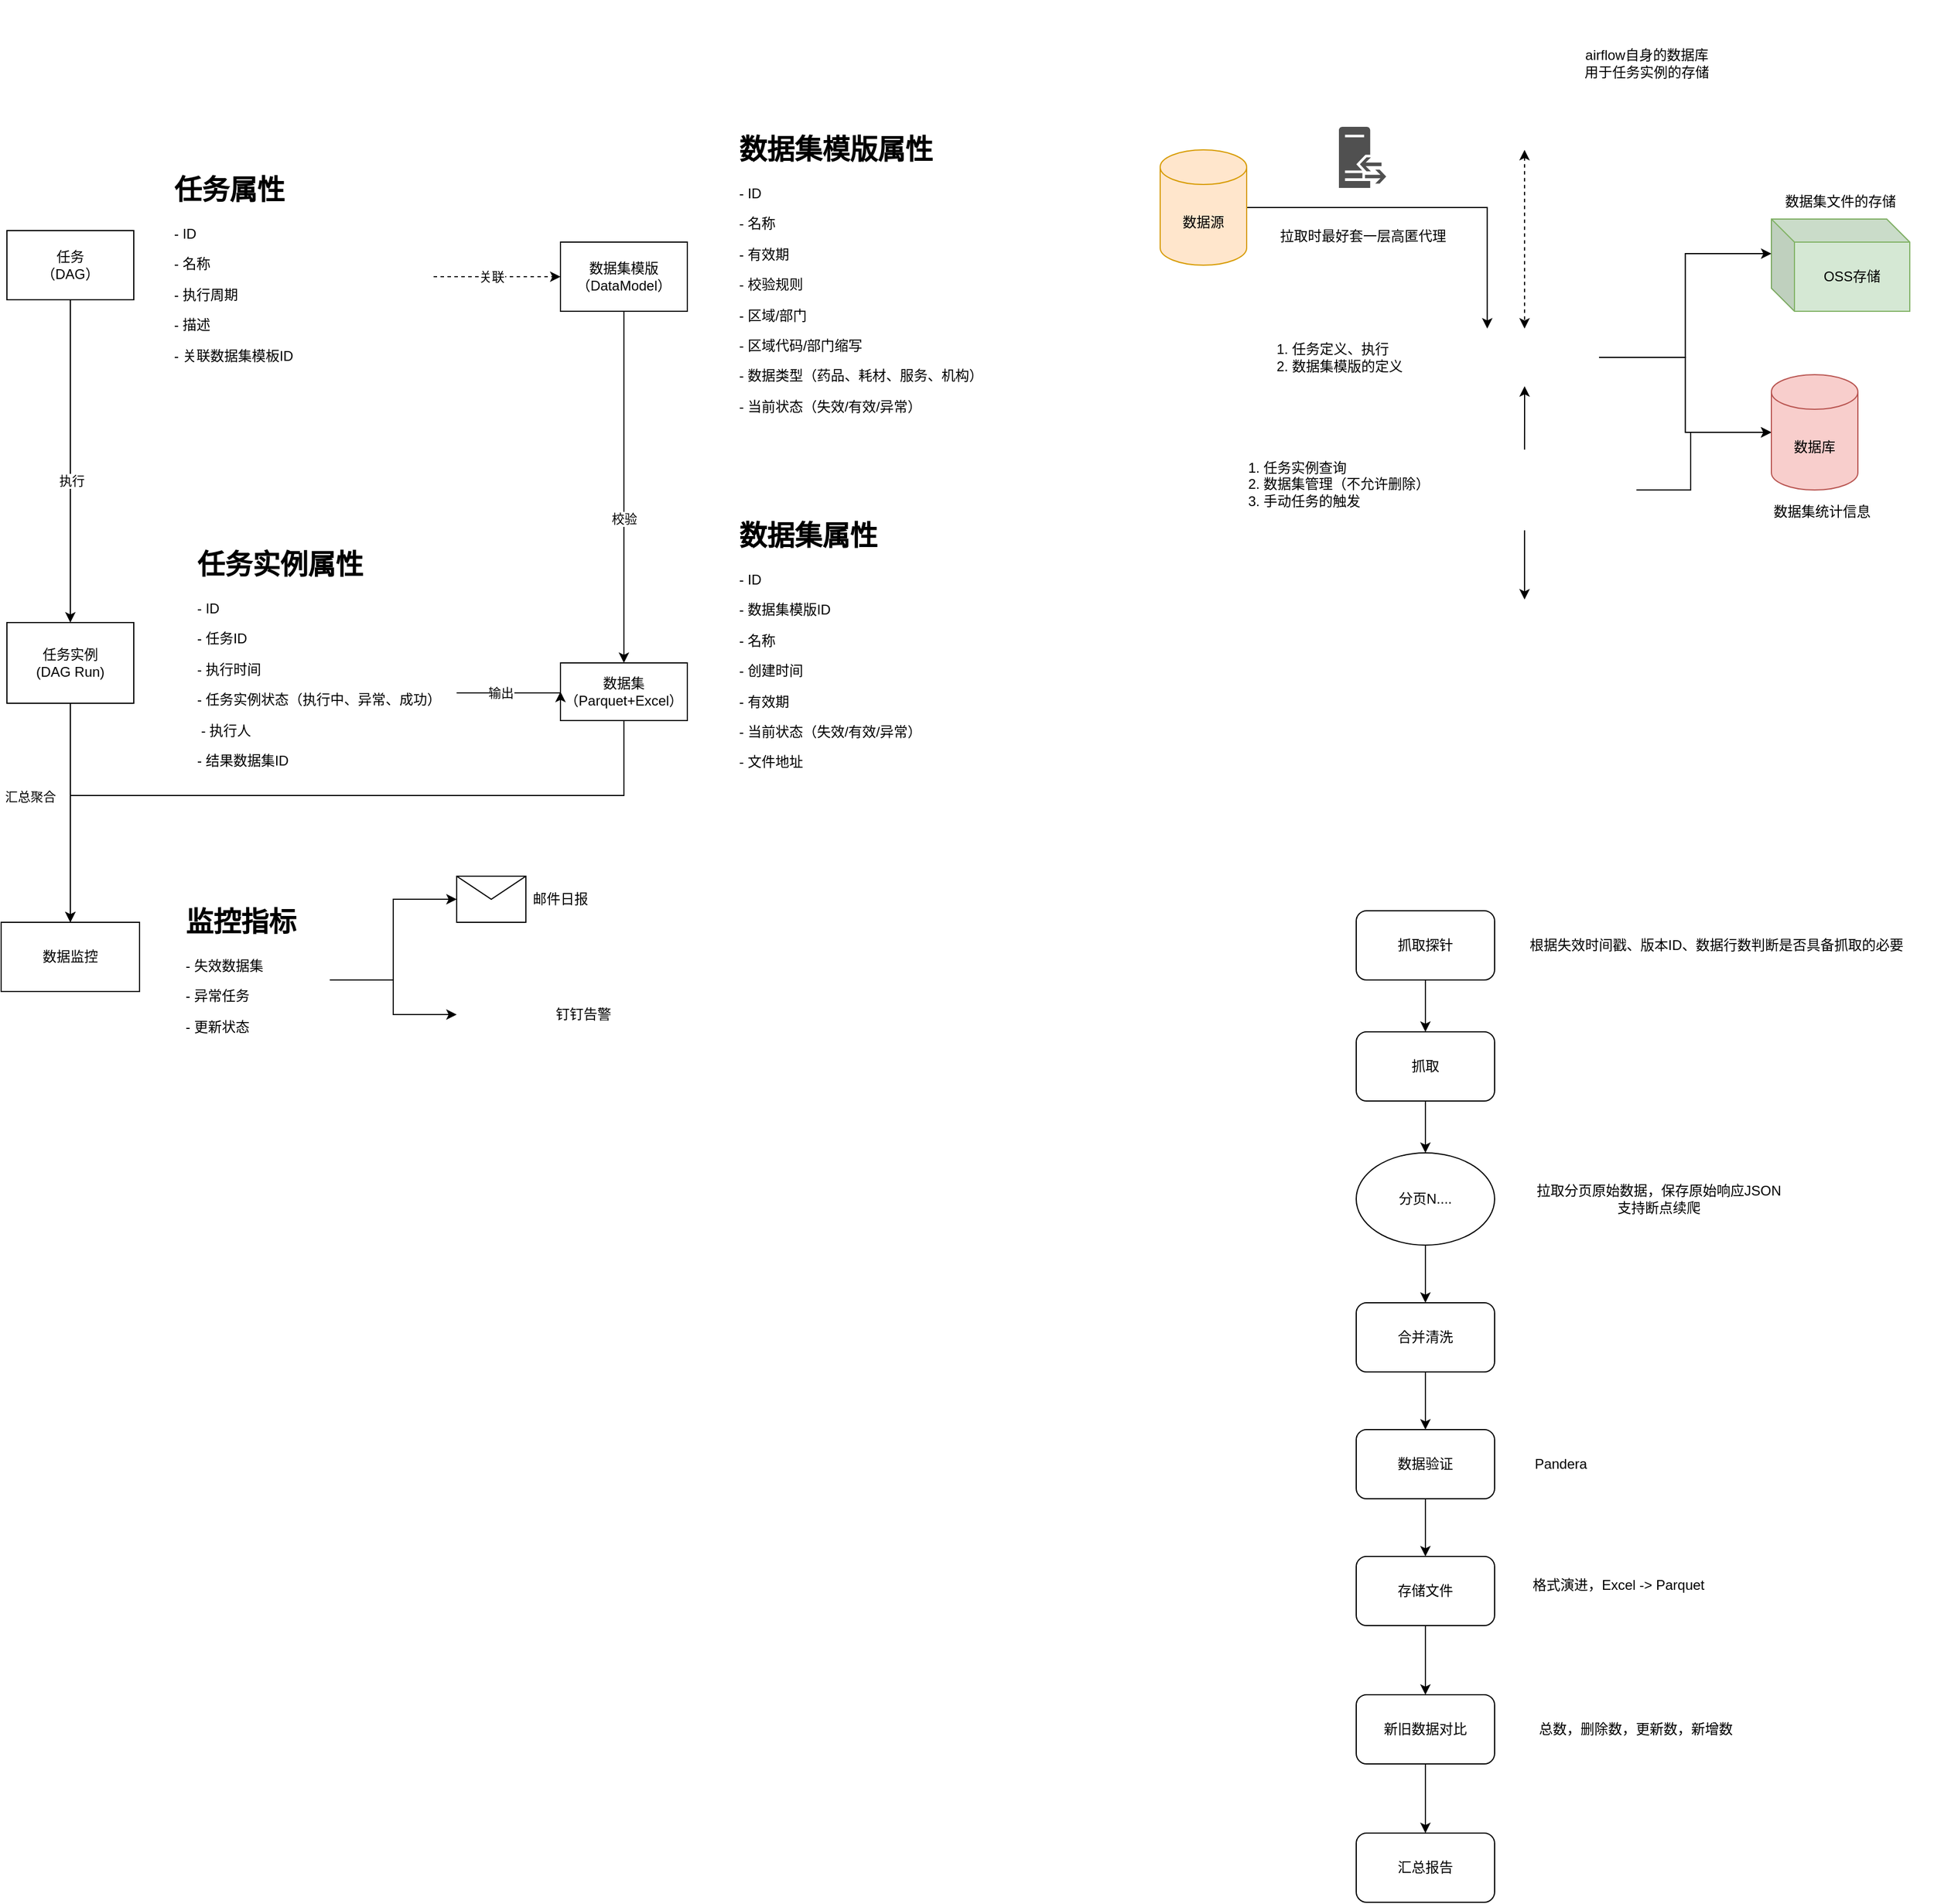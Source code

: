 <mxfile version="22.1.21" type="github">
  <diagram name="Page-1" id="fm-RTBIMuhjhwVvVDZ4T">
    <mxGraphModel dx="2074" dy="1146" grid="1" gridSize="10" guides="1" tooltips="1" connect="1" arrows="1" fold="1" page="1" pageScale="1" pageWidth="850" pageHeight="1100" math="0" shadow="0">
      <root>
        <mxCell id="0" />
        <mxCell id="1" parent="0" />
        <mxCell id="JZeeq1Ep2B6I5uy3VTGd-6" style="edgeStyle=orthogonalEdgeStyle;rounded=0;orthogonalLoop=1;jettySize=auto;html=1;" parent="1" source="JZeeq1Ep2B6I5uy3VTGd-1" target="JZeeq1Ep2B6I5uy3VTGd-4" edge="1">
          <mxGeometry relative="1" as="geometry" />
        </mxCell>
        <mxCell id="JZeeq1Ep2B6I5uy3VTGd-7" value="执行" style="edgeLabel;html=1;align=center;verticalAlign=middle;resizable=0;points=[];" parent="JZeeq1Ep2B6I5uy3VTGd-6" vertex="1" connectable="0">
          <mxGeometry x="0.115" y="1" relative="1" as="geometry">
            <mxPoint y="1" as="offset" />
          </mxGeometry>
        </mxCell>
        <mxCell id="JZeeq1Ep2B6I5uy3VTGd-10" style="edgeStyle=orthogonalEdgeStyle;rounded=0;orthogonalLoop=1;jettySize=auto;html=1;entryX=0;entryY=0.5;entryDx=0;entryDy=0;dashed=1;" parent="1" source="JZeeq1Ep2B6I5uy3VTGd-2" target="JZeeq1Ep2B6I5uy3VTGd-8" edge="1">
          <mxGeometry relative="1" as="geometry" />
        </mxCell>
        <mxCell id="JZeeq1Ep2B6I5uy3VTGd-11" value="关联" style="edgeLabel;html=1;align=center;verticalAlign=middle;resizable=0;points=[];" parent="JZeeq1Ep2B6I5uy3VTGd-10" vertex="1" connectable="0">
          <mxGeometry x="-0.382" y="6" relative="1" as="geometry">
            <mxPoint x="16" y="6" as="offset" />
          </mxGeometry>
        </mxCell>
        <mxCell id="JZeeq1Ep2B6I5uy3VTGd-15" value="" style="group" parent="1" vertex="1" connectable="0">
          <mxGeometry x="100" y="175" width="370" height="190" as="geometry" />
        </mxCell>
        <mxCell id="JZeeq1Ep2B6I5uy3VTGd-1" value="任务&lt;br&gt;（DAG）" style="rounded=0;whiteSpace=wrap;html=1;" parent="JZeeq1Ep2B6I5uy3VTGd-15" vertex="1">
          <mxGeometry y="55" width="110" height="60" as="geometry" />
        </mxCell>
        <mxCell id="JZeeq1Ep2B6I5uy3VTGd-2" value="&lt;h1&gt;任务属性&lt;/h1&gt;&lt;p&gt;- ID&lt;/p&gt;&lt;p&gt;- 名称&lt;/p&gt;&lt;p&gt;- 执行周期&lt;/p&gt;&lt;p&gt;- 描述&lt;/p&gt;&lt;p&gt;- 关联数据集模板ID&lt;/p&gt;" style="text;html=1;strokeColor=none;fillColor=none;spacing=5;spacingTop=-20;whiteSpace=wrap;overflow=hidden;rounded=0;" parent="JZeeq1Ep2B6I5uy3VTGd-15" vertex="1">
          <mxGeometry x="140" width="230" height="190" as="geometry" />
        </mxCell>
        <mxCell id="JZeeq1Ep2B6I5uy3VTGd-16" value="" style="group" parent="1" vertex="1" connectable="0">
          <mxGeometry x="580" y="140" width="380" height="260" as="geometry" />
        </mxCell>
        <mxCell id="JZeeq1Ep2B6I5uy3VTGd-8" value="数据集模版&lt;br&gt;（DataModel）" style="rounded=0;whiteSpace=wrap;html=1;" parent="JZeeq1Ep2B6I5uy3VTGd-16" vertex="1">
          <mxGeometry y="100" width="110" height="60" as="geometry" />
        </mxCell>
        <mxCell id="JZeeq1Ep2B6I5uy3VTGd-9" value="&lt;h1&gt;数据集模版属性&lt;/h1&gt;&lt;p&gt;- ID&lt;/p&gt;&lt;p&gt;- 名称&lt;/p&gt;&lt;p&gt;- 有效期&lt;br&gt;&lt;/p&gt;&lt;p&gt;- 校验规则&lt;/p&gt;&lt;p style=&quot;border-color: var(--border-color);&quot;&gt;- 区域/部门&lt;/p&gt;&lt;p style=&quot;border-color: var(--border-color);&quot;&gt;- 区域代码/部门缩写&lt;/p&gt;&lt;p style=&quot;border-color: var(--border-color);&quot;&gt;- 数据类型（药品、耗材、服务、机构）&lt;br&gt;&lt;/p&gt;&lt;p style=&quot;border-color: var(--border-color);&quot;&gt;- 当前状态（失效/有效/异常）&lt;/p&gt;" style="text;html=1;strokeColor=none;fillColor=none;spacing=5;spacingTop=-20;whiteSpace=wrap;overflow=hidden;rounded=0;" parent="JZeeq1Ep2B6I5uy3VTGd-16" vertex="1">
          <mxGeometry x="150" width="230" height="260" as="geometry" />
        </mxCell>
        <mxCell id="JZeeq1Ep2B6I5uy3VTGd-17" value="" style="group" parent="1" vertex="1" connectable="0">
          <mxGeometry x="100" y="500" width="390" height="210" as="geometry" />
        </mxCell>
        <mxCell id="JZeeq1Ep2B6I5uy3VTGd-4" value="任务实例&lt;br&gt;(DAG Run)" style="rounded=0;whiteSpace=wrap;html=1;" parent="JZeeq1Ep2B6I5uy3VTGd-17" vertex="1">
          <mxGeometry y="70" width="110" height="70" as="geometry" />
        </mxCell>
        <mxCell id="JZeeq1Ep2B6I5uy3VTGd-5" value="&lt;h1&gt;任务实例属性&lt;/h1&gt;&lt;p&gt;- ID&lt;/p&gt;&lt;p&gt;- 任务ID&lt;/p&gt;&lt;p&gt;- 执行时间&lt;br&gt;&lt;/p&gt;&lt;p&gt;- 任务实例状态（执行中、异常、成功）&lt;/p&gt;&lt;p&gt;&amp;nbsp;- 执行人&lt;/p&gt;&lt;p&gt;- 结果数据集ID&lt;/p&gt;&lt;p&gt;&lt;br&gt;&lt;/p&gt;" style="text;html=1;strokeColor=none;fillColor=none;spacing=5;spacingTop=-20;whiteSpace=wrap;overflow=hidden;rounded=0;" parent="JZeeq1Ep2B6I5uy3VTGd-17" vertex="1">
          <mxGeometry x="160" width="230" height="210" as="geometry" />
        </mxCell>
        <mxCell id="JZeeq1Ep2B6I5uy3VTGd-18" value="" style="group" parent="1" vertex="1" connectable="0">
          <mxGeometry x="580" y="475" width="380" height="385" as="geometry" />
        </mxCell>
        <mxCell id="JZeeq1Ep2B6I5uy3VTGd-13" value="数据集&lt;br&gt;（Parquet+Excel）" style="rounded=0;whiteSpace=wrap;html=1;" parent="JZeeq1Ep2B6I5uy3VTGd-18" vertex="1">
          <mxGeometry y="130" width="110" height="50" as="geometry" />
        </mxCell>
        <mxCell id="JZeeq1Ep2B6I5uy3VTGd-14" value="&lt;h1&gt;数据集属性&lt;/h1&gt;&lt;p&gt;- ID&lt;/p&gt;&lt;p&gt;- 数据集模版ID&lt;/p&gt;&lt;p&gt;- 名称&lt;/p&gt;&lt;p&gt;- 创建时间&lt;/p&gt;&lt;p&gt;- 有效期&lt;/p&gt;&lt;p style=&quot;border-color: var(--border-color);&quot;&gt;- 当前状态（失效/有效/异常）&lt;/p&gt;&lt;p style=&quot;border-color: var(--border-color);&quot;&gt;- 文件地址&lt;/p&gt;" style="text;html=1;strokeColor=none;fillColor=none;spacing=5;spacingTop=-20;whiteSpace=wrap;overflow=hidden;rounded=0;" parent="JZeeq1Ep2B6I5uy3VTGd-18" vertex="1">
          <mxGeometry x="150" width="230" height="385.0" as="geometry" />
        </mxCell>
        <mxCell id="JZeeq1Ep2B6I5uy3VTGd-20" style="edgeStyle=orthogonalEdgeStyle;rounded=0;orthogonalLoop=1;jettySize=auto;html=1;entryX=0;entryY=0.5;entryDx=0;entryDy=0;" parent="1" source="JZeeq1Ep2B6I5uy3VTGd-5" target="JZeeq1Ep2B6I5uy3VTGd-13" edge="1">
          <mxGeometry relative="1" as="geometry">
            <Array as="points">
              <mxPoint x="510" y="631" />
              <mxPoint x="510" y="631" />
            </Array>
          </mxGeometry>
        </mxCell>
        <mxCell id="JZeeq1Ep2B6I5uy3VTGd-21" value="输出" style="edgeLabel;html=1;align=center;verticalAlign=middle;resizable=0;points=[];" parent="JZeeq1Ep2B6I5uy3VTGd-20" vertex="1" connectable="0">
          <mxGeometry x="-0.178" y="1" relative="1" as="geometry">
            <mxPoint y="1" as="offset" />
          </mxGeometry>
        </mxCell>
        <mxCell id="JZeeq1Ep2B6I5uy3VTGd-22" style="edgeStyle=orthogonalEdgeStyle;rounded=0;orthogonalLoop=1;jettySize=auto;html=1;" parent="1" source="JZeeq1Ep2B6I5uy3VTGd-8" target="JZeeq1Ep2B6I5uy3VTGd-13" edge="1">
          <mxGeometry relative="1" as="geometry" />
        </mxCell>
        <mxCell id="JZeeq1Ep2B6I5uy3VTGd-23" value="校验" style="edgeLabel;html=1;align=center;verticalAlign=middle;resizable=0;points=[];" parent="JZeeq1Ep2B6I5uy3VTGd-22" vertex="1" connectable="0">
          <mxGeometry x="0.181" relative="1" as="geometry">
            <mxPoint as="offset" />
          </mxGeometry>
        </mxCell>
        <mxCell id="JZeeq1Ep2B6I5uy3VTGd-25" value="数据监控" style="rounded=0;whiteSpace=wrap;html=1;" parent="1" vertex="1">
          <mxGeometry x="95" y="830" width="120" height="60" as="geometry" />
        </mxCell>
        <mxCell id="JZeeq1Ep2B6I5uy3VTGd-26" style="edgeStyle=orthogonalEdgeStyle;rounded=0;orthogonalLoop=1;jettySize=auto;html=1;" parent="1" source="JZeeq1Ep2B6I5uy3VTGd-4" target="JZeeq1Ep2B6I5uy3VTGd-25" edge="1">
          <mxGeometry relative="1" as="geometry" />
        </mxCell>
        <mxCell id="JZeeq1Ep2B6I5uy3VTGd-27" value="汇总聚合" style="edgeLabel;html=1;align=center;verticalAlign=middle;resizable=0;points=[];" parent="JZeeq1Ep2B6I5uy3VTGd-26" vertex="1" connectable="0">
          <mxGeometry x="0.057" y="3" relative="1" as="geometry">
            <mxPoint x="-38" y="-20" as="offset" />
          </mxGeometry>
        </mxCell>
        <mxCell id="JZeeq1Ep2B6I5uy3VTGd-37" style="edgeStyle=orthogonalEdgeStyle;rounded=0;orthogonalLoop=1;jettySize=auto;html=1;entryX=0;entryY=0.5;entryDx=0;entryDy=0;" parent="1" source="JZeeq1Ep2B6I5uy3VTGd-31" target="JZeeq1Ep2B6I5uy3VTGd-34" edge="1">
          <mxGeometry relative="1" as="geometry" />
        </mxCell>
        <mxCell id="JZeeq1Ep2B6I5uy3VTGd-38" style="edgeStyle=orthogonalEdgeStyle;rounded=0;orthogonalLoop=1;jettySize=auto;html=1;" parent="1" source="JZeeq1Ep2B6I5uy3VTGd-31" target="JZeeq1Ep2B6I5uy3VTGd-36" edge="1">
          <mxGeometry relative="1" as="geometry" />
        </mxCell>
        <mxCell id="JZeeq1Ep2B6I5uy3VTGd-31" value="&lt;h1&gt;监控指标&lt;/h1&gt;&lt;p&gt;&lt;span style=&quot;background-color: initial;&quot;&gt;- 失效数据集&lt;/span&gt;&lt;br&gt;&lt;/p&gt;&lt;p&gt;- 异常任务&lt;/p&gt;&lt;p&gt;- 更新状态&lt;/p&gt;&lt;p&gt;&lt;br&gt;&lt;/p&gt;" style="text;html=1;strokeColor=none;fillColor=none;spacing=5;spacingTop=-20;whiteSpace=wrap;overflow=hidden;rounded=0;" parent="1" vertex="1">
          <mxGeometry x="250" y="810" width="130" height="140" as="geometry" />
        </mxCell>
        <mxCell id="JZeeq1Ep2B6I5uy3VTGd-34" value="" style="shape=message;html=1;html=1;outlineConnect=0;labelPosition=center;verticalLabelPosition=bottom;align=center;verticalAlign=top;" parent="1" vertex="1">
          <mxGeometry x="490" y="790" width="60" height="40" as="geometry" />
        </mxCell>
        <mxCell id="JZeeq1Ep2B6I5uy3VTGd-36" value="" style="shape=image;verticalLabelPosition=bottom;labelBackgroundColor=default;verticalAlign=top;aspect=fixed;imageAspect=0;image=https://icons.veryicon.com/png/o/internet--web/color-social-media-icon/ding.png;" parent="1" vertex="1">
          <mxGeometry x="490" y="870" width="80" height="80" as="geometry" />
        </mxCell>
        <mxCell id="JZeeq1Ep2B6I5uy3VTGd-39" value="邮件日报" style="text;html=1;strokeColor=none;fillColor=none;align=center;verticalAlign=middle;whiteSpace=wrap;rounded=0;" parent="1" vertex="1">
          <mxGeometry x="550" y="795" width="60" height="30" as="geometry" />
        </mxCell>
        <mxCell id="JZeeq1Ep2B6I5uy3VTGd-40" value="钉钉告警" style="text;html=1;strokeColor=none;fillColor=none;align=center;verticalAlign=middle;whiteSpace=wrap;rounded=0;" parent="1" vertex="1">
          <mxGeometry x="570" y="895" width="60" height="30" as="geometry" />
        </mxCell>
        <mxCell id="Z2KrrNzIPh_LQ8jxCqMD-1" style="edgeStyle=orthogonalEdgeStyle;rounded=0;orthogonalLoop=1;jettySize=auto;html=1;" parent="1" source="JZeeq1Ep2B6I5uy3VTGd-13" target="JZeeq1Ep2B6I5uy3VTGd-25" edge="1">
          <mxGeometry relative="1" as="geometry">
            <Array as="points">
              <mxPoint x="635" y="720" />
              <mxPoint x="155" y="720" />
            </Array>
          </mxGeometry>
        </mxCell>
        <mxCell id="Z2KrrNzIPh_LQ8jxCqMD-6" style="edgeStyle=orthogonalEdgeStyle;rounded=0;orthogonalLoop=1;jettySize=auto;html=1;entryX=0.5;entryY=0;entryDx=0;entryDy=0;dashed=1;startArrow=classic;startFill=1;" parent="1" source="Z2KrrNzIPh_LQ8jxCqMD-2" target="Z2KrrNzIPh_LQ8jxCqMD-5" edge="1">
          <mxGeometry relative="1" as="geometry" />
        </mxCell>
        <mxCell id="Z2KrrNzIPh_LQ8jxCqMD-2" value="" style="shape=image;verticalLabelPosition=bottom;labelBackgroundColor=default;verticalAlign=top;aspect=fixed;imageAspect=0;image=https://upload.wikimedia.org/wikipedia/commons/b/ba/Database-postgres.svg;" parent="1" vertex="1">
          <mxGeometry x="1370" y="30" width="91.92" height="130" as="geometry" />
        </mxCell>
        <mxCell id="Z2KrrNzIPh_LQ8jxCqMD-10" style="edgeStyle=orthogonalEdgeStyle;rounded=0;orthogonalLoop=1;jettySize=auto;html=1;startArrow=classic;startFill=1;endArrow=none;endFill=0;" parent="1" source="Z2KrrNzIPh_LQ8jxCqMD-5" target="Z2KrrNzIPh_LQ8jxCqMD-7" edge="1">
          <mxGeometry relative="1" as="geometry" />
        </mxCell>
        <mxCell id="Z2KrrNzIPh_LQ8jxCqMD-29" style="edgeStyle=orthogonalEdgeStyle;rounded=0;orthogonalLoop=1;jettySize=auto;html=1;" parent="1" source="Z2KrrNzIPh_LQ8jxCqMD-5" target="Z2KrrNzIPh_LQ8jxCqMD-26" edge="1">
          <mxGeometry relative="1" as="geometry" />
        </mxCell>
        <mxCell id="Z2KrrNzIPh_LQ8jxCqMD-5" value="" style="shape=image;imageAspect=0;aspect=fixed;verticalLabelPosition=bottom;verticalAlign=top;image=https://cwiki.apache.org/confluence/download/attachments/145723561/wordmark_1.png?api=v2;" parent="1" vertex="1">
          <mxGeometry x="1351.28" y="315" width="129.36" height="50" as="geometry" />
        </mxCell>
        <mxCell id="Z2KrrNzIPh_LQ8jxCqMD-15" style="edgeStyle=orthogonalEdgeStyle;rounded=0;orthogonalLoop=1;jettySize=auto;html=1;entryX=0.5;entryY=0;entryDx=0;entryDy=0;" parent="1" source="Z2KrrNzIPh_LQ8jxCqMD-7" target="Z2KrrNzIPh_LQ8jxCqMD-14" edge="1">
          <mxGeometry relative="1" as="geometry" />
        </mxCell>
        <mxCell id="Z2KrrNzIPh_LQ8jxCqMD-33" style="edgeStyle=orthogonalEdgeStyle;rounded=0;orthogonalLoop=1;jettySize=auto;html=1;" parent="1" source="Z2KrrNzIPh_LQ8jxCqMD-7" target="Z2KrrNzIPh_LQ8jxCqMD-26" edge="1">
          <mxGeometry relative="1" as="geometry">
            <Array as="points">
              <mxPoint x="1560" y="455" />
              <mxPoint x="1560" y="405" />
            </Array>
          </mxGeometry>
        </mxCell>
        <mxCell id="Z2KrrNzIPh_LQ8jxCqMD-7" value="" style="shape=image;verticalLabelPosition=bottom;labelBackgroundColor=default;verticalAlign=top;aspect=fixed;imageAspect=0;image=https://fastapi.tiangolo.com/img/logo-margin/logo-teal.png;" parent="1" vertex="1">
          <mxGeometry x="1318.92" y="420" width="194.07" height="70" as="geometry" />
        </mxCell>
        <mxCell id="Z2KrrNzIPh_LQ8jxCqMD-11" value="OSS存储" style="shape=cube;whiteSpace=wrap;html=1;boundedLbl=1;backgroundOutline=1;darkOpacity=0.05;darkOpacity2=0.1;fillColor=#d5e8d4;strokeColor=#82b366;" parent="1" vertex="1">
          <mxGeometry x="1630" y="220" width="120" height="80" as="geometry" />
        </mxCell>
        <mxCell id="Z2KrrNzIPh_LQ8jxCqMD-14" value="" style="shape=image;html=1;verticalAlign=top;verticalLabelPosition=bottom;labelBackgroundColor=#ffffff;imageAspect=0;aspect=fixed;image=https://cdn1.iconfinder.com/data/icons/seo-and-web-development-6/32/Web_website_favorite_site_star-128.png" parent="1" vertex="1">
          <mxGeometry x="1366.46" y="550" width="99" height="99" as="geometry" />
        </mxCell>
        <mxCell id="Z2KrrNzIPh_LQ8jxCqMD-16" value="1. 任务定义、执行&lt;br&gt;&lt;div style=&quot;&quot;&gt;&lt;span style=&quot;background-color: initial;&quot;&gt;2. 数据集模版的定义&lt;/span&gt;&lt;/div&gt;" style="text;html=1;strokeColor=none;fillColor=none;align=left;verticalAlign=middle;whiteSpace=wrap;rounded=0;" parent="1" vertex="1">
          <mxGeometry x="1198.92" y="325" width="120" height="30" as="geometry" />
        </mxCell>
        <mxCell id="Z2KrrNzIPh_LQ8jxCqMD-17" value="数据集文件的存储" style="text;html=1;strokeColor=none;fillColor=none;align=center;verticalAlign=middle;whiteSpace=wrap;rounded=0;" parent="1" vertex="1">
          <mxGeometry x="1630" y="190" width="120" height="30" as="geometry" />
        </mxCell>
        <mxCell id="Z2KrrNzIPh_LQ8jxCqMD-18" value="airflow自身的数据库用于任务实例的存储" style="text;html=1;strokeColor=none;fillColor=none;align=center;verticalAlign=middle;whiteSpace=wrap;rounded=0;" parent="1" vertex="1">
          <mxGeometry x="1461.92" y="70" width="120" height="30" as="geometry" />
        </mxCell>
        <mxCell id="Z2KrrNzIPh_LQ8jxCqMD-19" value="&lt;div style=&quot;text-align: left;&quot;&gt;&lt;span style=&quot;background-color: initial;&quot;&gt;1. 任务实例查询&lt;/span&gt;&lt;br&gt;&lt;/div&gt;&lt;div style=&quot;text-align: left;&quot;&gt;2. 数据集管理（不允许删除）&lt;/div&gt;&lt;div style=&quot;text-align: left;&quot;&gt;3. 手动任务的触发&lt;/div&gt;" style="text;html=1;strokeColor=none;fillColor=none;align=center;verticalAlign=middle;whiteSpace=wrap;rounded=0;" parent="1" vertex="1">
          <mxGeometry x="1130" y="410" width="250" height="80" as="geometry" />
        </mxCell>
        <mxCell id="Z2KrrNzIPh_LQ8jxCqMD-26" value="数据库" style="shape=cylinder3;whiteSpace=wrap;html=1;boundedLbl=1;backgroundOutline=1;size=15;fillColor=#f8cecc;strokeColor=#b85450;" parent="1" vertex="1">
          <mxGeometry x="1630" y="355" width="75" height="100" as="geometry" />
        </mxCell>
        <mxCell id="Z2KrrNzIPh_LQ8jxCqMD-28" style="edgeStyle=orthogonalEdgeStyle;rounded=0;orthogonalLoop=1;jettySize=auto;html=1;entryX=0;entryY=0;entryDx=0;entryDy=30;entryPerimeter=0;" parent="1" source="Z2KrrNzIPh_LQ8jxCqMD-5" target="Z2KrrNzIPh_LQ8jxCqMD-11" edge="1">
          <mxGeometry relative="1" as="geometry" />
        </mxCell>
        <mxCell id="Z2KrrNzIPh_LQ8jxCqMD-31" style="edgeStyle=orthogonalEdgeStyle;rounded=0;orthogonalLoop=1;jettySize=auto;html=1;entryX=0.25;entryY=0;entryDx=0;entryDy=0;" parent="1" source="Z2KrrNzIPh_LQ8jxCqMD-30" target="Z2KrrNzIPh_LQ8jxCqMD-5" edge="1">
          <mxGeometry relative="1" as="geometry" />
        </mxCell>
        <mxCell id="Z2KrrNzIPh_LQ8jxCqMD-30" value="数据源" style="shape=cylinder3;whiteSpace=wrap;html=1;boundedLbl=1;backgroundOutline=1;size=15;fillColor=#ffe6cc;strokeColor=#d79b00;" parent="1" vertex="1">
          <mxGeometry x="1100" y="160" width="75" height="100" as="geometry" />
        </mxCell>
        <mxCell id="Z2KrrNzIPh_LQ8jxCqMD-32" value="&lt;span style=&quot;color: rgb(0, 0, 0); font-family: Helvetica; font-size: 12px; font-style: normal; font-variant-ligatures: normal; font-variant-caps: normal; font-weight: 400; letter-spacing: normal; orphans: 2; text-align: center; text-indent: 0px; text-transform: none; widows: 2; word-spacing: 0px; -webkit-text-stroke-width: 0px; background-color: rgb(251, 251, 251); text-decoration-thickness: initial; text-decoration-style: initial; text-decoration-color: initial; float: none; display: inline !important;&quot;&gt;数据集&lt;/span&gt;&lt;span style=&quot;color: rgb(0, 0, 0); font-family: Helvetica; font-size: 12px; font-style: normal; font-variant-ligatures: normal; font-variant-caps: normal; font-weight: 400; letter-spacing: normal; orphans: 2; text-align: center; text-indent: 0px; text-transform: none; widows: 2; word-spacing: 0px; -webkit-text-stroke-width: 0px; background-color: rgb(251, 251, 251); text-decoration-thickness: initial; text-decoration-style: initial; text-decoration-color: initial; float: none; display: inline !important;&quot;&gt;统计信息&lt;/span&gt;" style="text;whiteSpace=wrap;html=1;" parent="1" vertex="1">
          <mxGeometry x="1630" y="460" width="140" height="20" as="geometry" />
        </mxCell>
        <mxCell id="Z2KrrNzIPh_LQ8jxCqMD-39" style="edgeStyle=orthogonalEdgeStyle;rounded=0;orthogonalLoop=1;jettySize=auto;html=1;" parent="1" source="Z2KrrNzIPh_LQ8jxCqMD-34" target="Z2KrrNzIPh_LQ8jxCqMD-38" edge="1">
          <mxGeometry relative="1" as="geometry" />
        </mxCell>
        <mxCell id="Z2KrrNzIPh_LQ8jxCqMD-34" value="抓取" style="rounded=1;whiteSpace=wrap;html=1;" parent="1" vertex="1">
          <mxGeometry x="1270" y="925" width="120" height="60" as="geometry" />
        </mxCell>
        <mxCell id="Z2KrrNzIPh_LQ8jxCqMD-36" style="edgeStyle=orthogonalEdgeStyle;rounded=0;orthogonalLoop=1;jettySize=auto;html=1;entryX=0.5;entryY=0;entryDx=0;entryDy=0;" parent="1" source="Z2KrrNzIPh_LQ8jxCqMD-35" target="Z2KrrNzIPh_LQ8jxCqMD-34" edge="1">
          <mxGeometry relative="1" as="geometry" />
        </mxCell>
        <mxCell id="Z2KrrNzIPh_LQ8jxCqMD-35" value="抓取探针" style="rounded=1;whiteSpace=wrap;html=1;" parent="1" vertex="1">
          <mxGeometry x="1270" y="820" width="120" height="60" as="geometry" />
        </mxCell>
        <mxCell id="Z2KrrNzIPh_LQ8jxCqMD-37" value="根据失效时间戳、版本ID、数据行数判断是否具备抓取的必要" style="text;html=1;strokeColor=none;fillColor=none;align=center;verticalAlign=middle;whiteSpace=wrap;rounded=0;" parent="1" vertex="1">
          <mxGeometry x="1405.46" y="835" width="354.54" height="30" as="geometry" />
        </mxCell>
        <mxCell id="Z2KrrNzIPh_LQ8jxCqMD-40" style="edgeStyle=orthogonalEdgeStyle;rounded=0;orthogonalLoop=1;jettySize=auto;html=1;strokeColor=none;curved=1;" parent="1" edge="1">
          <mxGeometry relative="1" as="geometry">
            <mxPoint x="1330" y="1030" as="targetPoint" />
            <mxPoint x="1410" y="1120" as="sourcePoint" />
            <Array as="points">
              <mxPoint x="1410" y="1030" />
            </Array>
          </mxGeometry>
        </mxCell>
        <mxCell id="Z2KrrNzIPh_LQ8jxCqMD-46" style="edgeStyle=orthogonalEdgeStyle;rounded=0;orthogonalLoop=1;jettySize=auto;html=1;" parent="1" source="Z2KrrNzIPh_LQ8jxCqMD-38" target="Z2KrrNzIPh_LQ8jxCqMD-44" edge="1">
          <mxGeometry relative="1" as="geometry" />
        </mxCell>
        <mxCell id="Z2KrrNzIPh_LQ8jxCqMD-38" value="分页N...." style="ellipse;whiteSpace=wrap;html=1;" parent="1" vertex="1">
          <mxGeometry x="1270" y="1030" width="120" height="80" as="geometry" />
        </mxCell>
        <mxCell id="Z2KrrNzIPh_LQ8jxCqMD-43" value="拉取分页原始数据，保存原始响应JSON&lt;br&gt;支持断点续爬" style="text;html=1;strokeColor=none;fillColor=none;align=center;verticalAlign=middle;whiteSpace=wrap;rounded=0;" parent="1" vertex="1">
          <mxGeometry x="1410" y="1055" width="244.54" height="30" as="geometry" />
        </mxCell>
        <mxCell id="Z2KrrNzIPh_LQ8jxCqMD-48" style="edgeStyle=orthogonalEdgeStyle;rounded=0;orthogonalLoop=1;jettySize=auto;html=1;entryX=0.5;entryY=0;entryDx=0;entryDy=0;" parent="1" source="Z2KrrNzIPh_LQ8jxCqMD-44" target="Z2KrrNzIPh_LQ8jxCqMD-47" edge="1">
          <mxGeometry relative="1" as="geometry" />
        </mxCell>
        <mxCell id="Z2KrrNzIPh_LQ8jxCqMD-44" value="合并清洗" style="rounded=1;whiteSpace=wrap;html=1;" parent="1" vertex="1">
          <mxGeometry x="1270" y="1160" width="120" height="60" as="geometry" />
        </mxCell>
        <mxCell id="Z2KrrNzIPh_LQ8jxCqMD-50" style="edgeStyle=orthogonalEdgeStyle;rounded=0;orthogonalLoop=1;jettySize=auto;html=1;" parent="1" source="Z2KrrNzIPh_LQ8jxCqMD-47" target="Z2KrrNzIPh_LQ8jxCqMD-49" edge="1">
          <mxGeometry relative="1" as="geometry" />
        </mxCell>
        <mxCell id="Z2KrrNzIPh_LQ8jxCqMD-47" value="数据验证" style="rounded=1;whiteSpace=wrap;html=1;" parent="1" vertex="1">
          <mxGeometry x="1270" y="1270" width="120" height="60" as="geometry" />
        </mxCell>
        <mxCell id="Z2KrrNzIPh_LQ8jxCqMD-52" style="edgeStyle=orthogonalEdgeStyle;rounded=0;orthogonalLoop=1;jettySize=auto;html=1;entryX=0.5;entryY=0;entryDx=0;entryDy=0;" parent="1" source="Z2KrrNzIPh_LQ8jxCqMD-49" target="Z2KrrNzIPh_LQ8jxCqMD-51" edge="1">
          <mxGeometry relative="1" as="geometry" />
        </mxCell>
        <mxCell id="Z2KrrNzIPh_LQ8jxCqMD-49" value="存储文件" style="rounded=1;whiteSpace=wrap;html=1;" parent="1" vertex="1">
          <mxGeometry x="1270" y="1380" width="120" height="60" as="geometry" />
        </mxCell>
        <mxCell id="Z2KrrNzIPh_LQ8jxCqMD-54" style="edgeStyle=orthogonalEdgeStyle;rounded=0;orthogonalLoop=1;jettySize=auto;html=1;" parent="1" source="Z2KrrNzIPh_LQ8jxCqMD-51" target="Z2KrrNzIPh_LQ8jxCqMD-53" edge="1">
          <mxGeometry relative="1" as="geometry" />
        </mxCell>
        <mxCell id="Z2KrrNzIPh_LQ8jxCqMD-51" value="新旧数据对比" style="rounded=1;whiteSpace=wrap;html=1;" parent="1" vertex="1">
          <mxGeometry x="1270" y="1500" width="120" height="60" as="geometry" />
        </mxCell>
        <mxCell id="Z2KrrNzIPh_LQ8jxCqMD-53" value="汇总报告" style="rounded=1;whiteSpace=wrap;html=1;" parent="1" vertex="1">
          <mxGeometry x="1270" y="1620" width="120" height="60" as="geometry" />
        </mxCell>
        <mxCell id="Z2KrrNzIPh_LQ8jxCqMD-55" value="Pandera" style="text;html=1;strokeColor=none;fillColor=none;align=center;verticalAlign=middle;whiteSpace=wrap;rounded=0;" parent="1" vertex="1">
          <mxGeometry x="1390" y="1285" width="114.54" height="30" as="geometry" />
        </mxCell>
        <mxCell id="Z2KrrNzIPh_LQ8jxCqMD-56" value="格式演进，Excel -&amp;gt; Parquet" style="text;html=1;strokeColor=none;fillColor=none;align=center;verticalAlign=middle;whiteSpace=wrap;rounded=0;" parent="1" vertex="1">
          <mxGeometry x="1405.46" y="1390" width="184.54" height="30" as="geometry" />
        </mxCell>
        <mxCell id="Z2KrrNzIPh_LQ8jxCqMD-57" value="总数，删除数，更新数，新增数" style="text;html=1;strokeColor=none;fillColor=none;align=center;verticalAlign=middle;whiteSpace=wrap;rounded=0;" parent="1" vertex="1">
          <mxGeometry x="1420" y="1515" width="184.54" height="30" as="geometry" />
        </mxCell>
        <mxCell id="Z2KrrNzIPh_LQ8jxCqMD-58" value="" style="sketch=0;pointerEvents=1;shadow=0;dashed=0;html=1;strokeColor=none;fillColor=#505050;labelPosition=center;verticalLabelPosition=bottom;verticalAlign=top;outlineConnect=0;align=center;shape=mxgraph.office.servers.reverse_proxy;" parent="1" vertex="1">
          <mxGeometry x="1255" y="140" width="41" height="53" as="geometry" />
        </mxCell>
        <mxCell id="Z2KrrNzIPh_LQ8jxCqMD-59" value="拉取时最好套一层高匿代理" style="text;html=1;strokeColor=none;fillColor=none;align=center;verticalAlign=middle;whiteSpace=wrap;rounded=0;" parent="1" vertex="1">
          <mxGeometry x="1201.28" y="220" width="150" height="30" as="geometry" />
        </mxCell>
      </root>
    </mxGraphModel>
  </diagram>
</mxfile>
